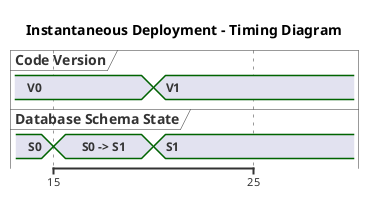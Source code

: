 @startuml
Title Instantaneous Deployment - Timing Diagram

concise "Code Version" as code
concise "Database Schema State" as state
scale 10 as 200 pixels

code is "V0"
state is "S0"

@code
20 is "V1"

@state
15 is "S0 -> S1"
20 is "S1"

@enduml
